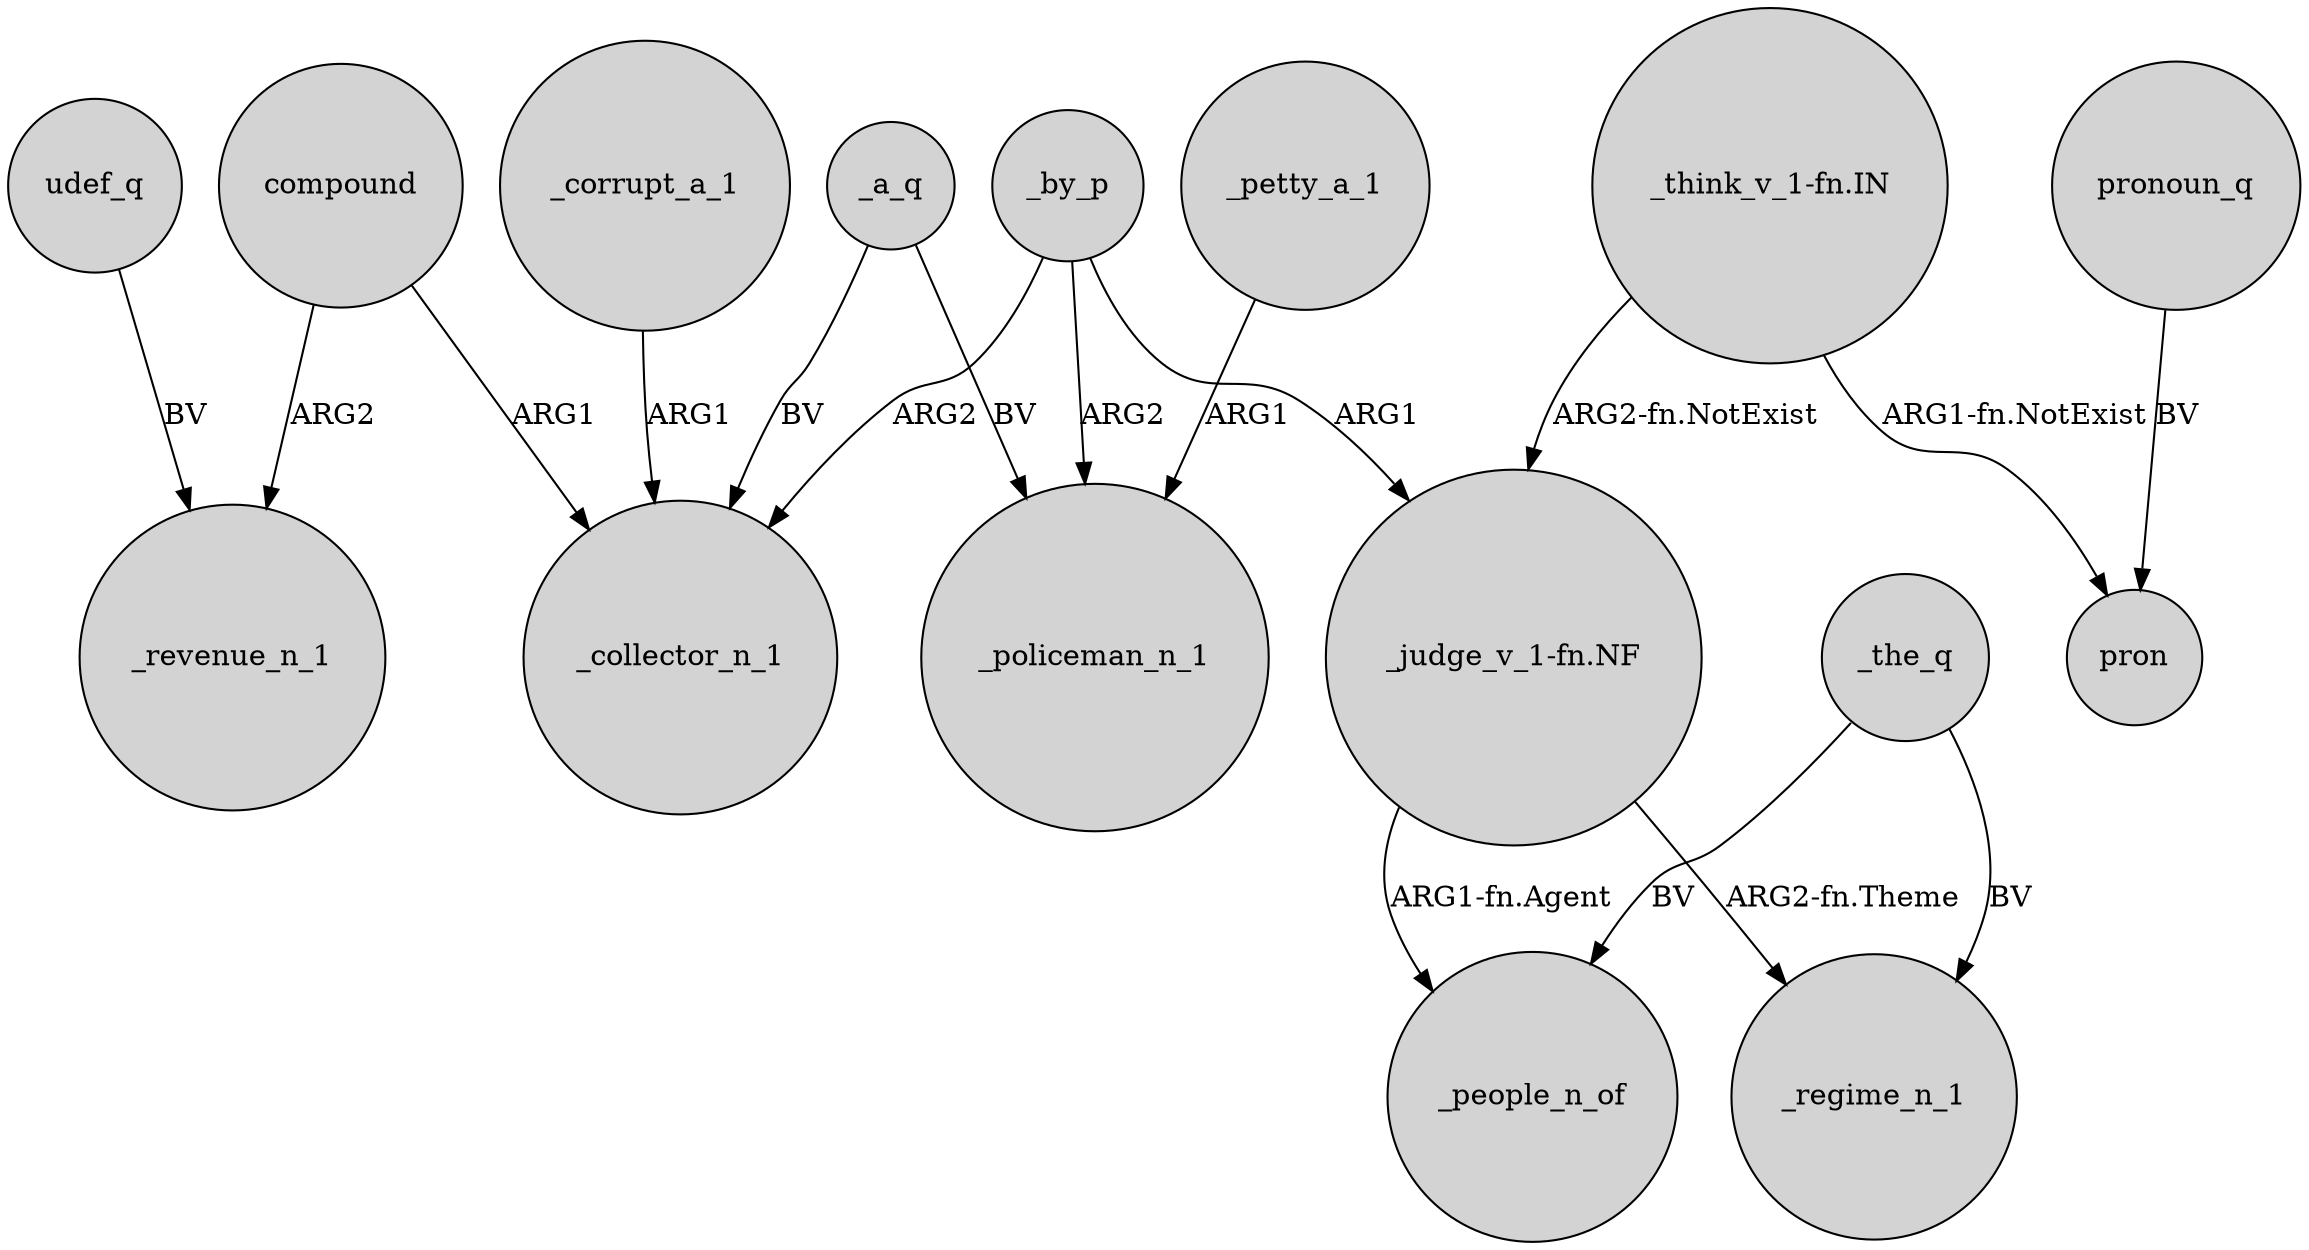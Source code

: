 digraph {
	node [shape=circle style=filled]
	udef_q -> _revenue_n_1 [label=BV]
	compound -> _collector_n_1 [label=ARG1]
	_petty_a_1 -> _policeman_n_1 [label=ARG1]
	_a_q -> _policeman_n_1 [label=BV]
	_a_q -> _collector_n_1 [label=BV]
	"_judge_v_1-fn.NF" -> _people_n_of [label="ARG1-fn.Agent"]
	_by_p -> _collector_n_1 [label=ARG2]
	compound -> _revenue_n_1 [label=ARG2]
	"_think_v_1-fn.IN" -> pron [label="ARG1-fn.NotExist"]
	_by_p -> "_judge_v_1-fn.NF" [label=ARG1]
	_by_p -> _policeman_n_1 [label=ARG2]
	_corrupt_a_1 -> _collector_n_1 [label=ARG1]
	_the_q -> _regime_n_1 [label=BV]
	"_judge_v_1-fn.NF" -> _regime_n_1 [label="ARG2-fn.Theme"]
	_the_q -> _people_n_of [label=BV]
	"_think_v_1-fn.IN" -> "_judge_v_1-fn.NF" [label="ARG2-fn.NotExist"]
	pronoun_q -> pron [label=BV]
}
